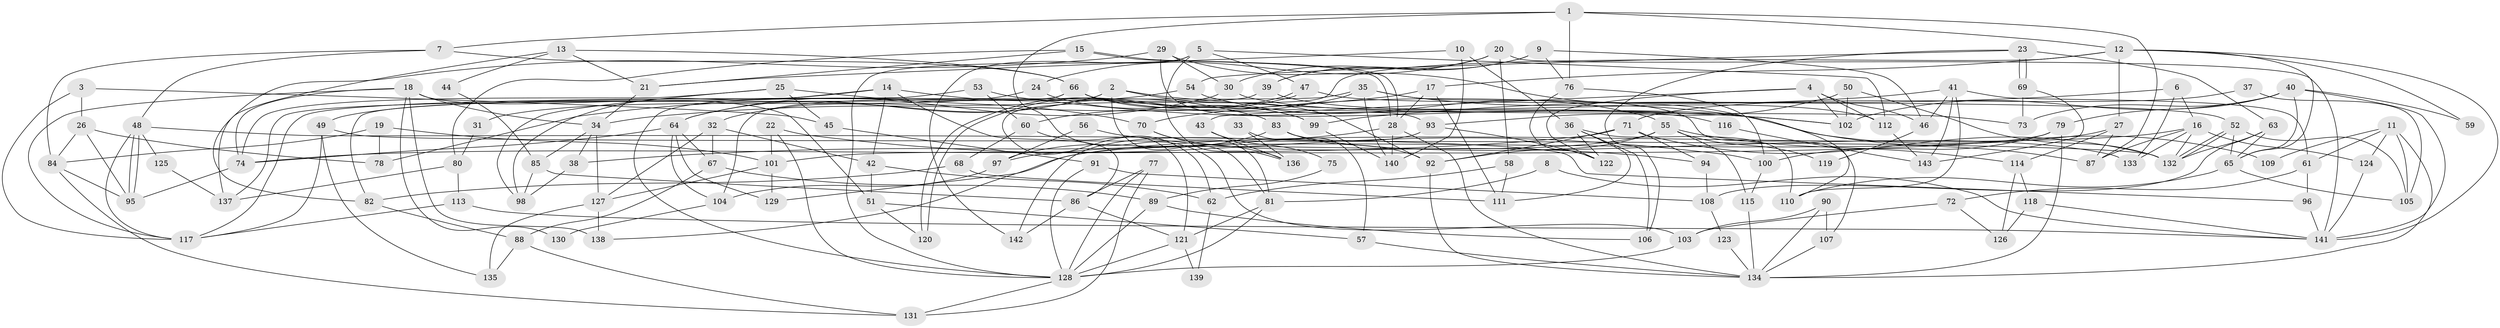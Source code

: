 // coarse degree distribution, {2: 0.11267605633802817, 4: 0.2535211267605634, 6: 0.056338028169014086, 8: 0.11267605633802817, 7: 0.11267605633802817, 3: 0.22535211267605634, 5: 0.056338028169014086, 9: 0.056338028169014086, 10: 0.014084507042253521}
// Generated by graph-tools (version 1.1) at 2025/53/03/04/25 21:53:18]
// undirected, 143 vertices, 286 edges
graph export_dot {
graph [start="1"]
  node [color=gray90,style=filled];
  1;
  2;
  3;
  4;
  5;
  6;
  7;
  8;
  9;
  10;
  11;
  12;
  13;
  14;
  15;
  16;
  17;
  18;
  19;
  20;
  21;
  22;
  23;
  24;
  25;
  26;
  27;
  28;
  29;
  30;
  31;
  32;
  33;
  34;
  35;
  36;
  37;
  38;
  39;
  40;
  41;
  42;
  43;
  44;
  45;
  46;
  47;
  48;
  49;
  50;
  51;
  52;
  53;
  54;
  55;
  56;
  57;
  58;
  59;
  60;
  61;
  62;
  63;
  64;
  65;
  66;
  67;
  68;
  69;
  70;
  71;
  72;
  73;
  74;
  75;
  76;
  77;
  78;
  79;
  80;
  81;
  82;
  83;
  84;
  85;
  86;
  87;
  88;
  89;
  90;
  91;
  92;
  93;
  94;
  95;
  96;
  97;
  98;
  99;
  100;
  101;
  102;
  103;
  104;
  105;
  106;
  107;
  108;
  109;
  110;
  111;
  112;
  113;
  114;
  115;
  116;
  117;
  118;
  119;
  120;
  121;
  122;
  123;
  124;
  125;
  126;
  127;
  128;
  129;
  130;
  131;
  132;
  133;
  134;
  135;
  136;
  137;
  138;
  139;
  140;
  141;
  142;
  143;
  1 -- 12;
  1 -- 87;
  1 -- 7;
  1 -- 76;
  1 -- 103;
  2 -- 102;
  2 -- 81;
  2 -- 32;
  2 -- 64;
  2 -- 92;
  3 -- 26;
  3 -- 117;
  3 -- 45;
  4 -- 102;
  4 -- 46;
  4 -- 43;
  4 -- 112;
  4 -- 122;
  5 -- 128;
  5 -- 47;
  5 -- 112;
  5 -- 136;
  5 -- 142;
  6 -- 133;
  6 -- 99;
  6 -- 16;
  7 -- 66;
  7 -- 48;
  7 -- 84;
  8 -- 141;
  8 -- 81;
  9 -- 76;
  9 -- 39;
  9 -- 30;
  9 -- 46;
  10 -- 140;
  10 -- 36;
  10 -- 21;
  11 -- 61;
  11 -- 134;
  11 -- 105;
  11 -- 109;
  11 -- 124;
  12 -- 27;
  12 -- 17;
  12 -- 59;
  12 -- 65;
  12 -- 121;
  12 -- 141;
  13 -- 21;
  13 -- 66;
  13 -- 44;
  13 -- 82;
  14 -- 86;
  14 -- 49;
  14 -- 42;
  14 -- 83;
  14 -- 98;
  15 -- 21;
  15 -- 28;
  15 -- 28;
  15 -- 80;
  16 -- 124;
  16 -- 87;
  16 -- 129;
  16 -- 132;
  16 -- 133;
  17 -- 28;
  17 -- 34;
  17 -- 111;
  18 -- 74;
  18 -- 34;
  18 -- 51;
  18 -- 117;
  18 -- 130;
  18 -- 138;
  19 -- 84;
  19 -- 78;
  19 -- 101;
  20 -- 58;
  20 -- 141;
  20 -- 24;
  20 -- 39;
  21 -- 34;
  22 -- 100;
  22 -- 101;
  22 -- 128;
  23 -- 63;
  23 -- 69;
  23 -- 69;
  23 -- 54;
  23 -- 106;
  24 -- 99;
  24 -- 31;
  25 -- 74;
  25 -- 70;
  25 -- 45;
  25 -- 98;
  26 -- 84;
  26 -- 95;
  26 -- 78;
  27 -- 97;
  27 -- 114;
  27 -- 87;
  28 -- 38;
  28 -- 134;
  28 -- 140;
  29 -- 30;
  29 -- 110;
  29 -- 93;
  29 -- 137;
  30 -- 64;
  30 -- 109;
  31 -- 80;
  32 -- 67;
  32 -- 42;
  32 -- 127;
  33 -- 57;
  33 -- 136;
  34 -- 127;
  34 -- 85;
  34 -- 38;
  35 -- 117;
  35 -- 87;
  35 -- 60;
  35 -- 107;
  35 -- 140;
  36 -- 106;
  36 -- 122;
  36 -- 110;
  36 -- 111;
  37 -- 105;
  37 -- 71;
  38 -- 98;
  39 -- 112;
  39 -- 104;
  40 -- 65;
  40 -- 79;
  40 -- 59;
  40 -- 73;
  40 -- 102;
  40 -- 141;
  41 -- 110;
  41 -- 143;
  41 -- 46;
  41 -- 61;
  41 -- 70;
  42 -- 51;
  42 -- 62;
  43 -- 136;
  43 -- 75;
  44 -- 85;
  45 -- 91;
  46 -- 119;
  47 -- 52;
  47 -- 120;
  47 -- 120;
  48 -- 95;
  48 -- 95;
  48 -- 96;
  48 -- 117;
  48 -- 125;
  49 -- 132;
  49 -- 117;
  49 -- 135;
  50 -- 132;
  50 -- 93;
  50 -- 102;
  51 -- 57;
  51 -- 120;
  52 -- 65;
  52 -- 132;
  52 -- 132;
  52 -- 105;
  53 -- 82;
  53 -- 102;
  53 -- 60;
  54 -- 55;
  54 -- 78;
  55 -- 138;
  55 -- 115;
  55 -- 92;
  55 -- 114;
  55 -- 119;
  56 -- 97;
  56 -- 94;
  57 -- 134;
  58 -- 111;
  58 -- 62;
  60 -- 62;
  60 -- 68;
  61 -- 96;
  61 -- 72;
  62 -- 139;
  63 -- 132;
  63 -- 65;
  63 -- 108;
  64 -- 74;
  64 -- 67;
  64 -- 104;
  64 -- 129;
  65 -- 105;
  65 -- 110;
  66 -- 128;
  66 -- 137;
  66 -- 73;
  66 -- 99;
  66 -- 116;
  67 -- 88;
  67 -- 89;
  68 -- 111;
  68 -- 82;
  69 -- 73;
  69 -- 143;
  70 -- 81;
  70 -- 136;
  71 -- 92;
  71 -- 132;
  71 -- 74;
  71 -- 94;
  72 -- 103;
  72 -- 126;
  74 -- 95;
  75 -- 89;
  76 -- 122;
  76 -- 100;
  77 -- 128;
  77 -- 131;
  77 -- 86;
  79 -- 101;
  79 -- 134;
  79 -- 100;
  80 -- 113;
  80 -- 137;
  81 -- 121;
  81 -- 128;
  82 -- 88;
  83 -- 92;
  83 -- 97;
  83 -- 133;
  84 -- 131;
  84 -- 95;
  85 -- 98;
  85 -- 86;
  86 -- 121;
  86 -- 142;
  88 -- 135;
  88 -- 131;
  89 -- 128;
  89 -- 106;
  90 -- 107;
  90 -- 134;
  90 -- 103;
  91 -- 128;
  91 -- 108;
  92 -- 134;
  93 -- 142;
  93 -- 122;
  94 -- 108;
  96 -- 141;
  97 -- 104;
  99 -- 140;
  100 -- 115;
  101 -- 129;
  101 -- 127;
  103 -- 128;
  104 -- 130;
  107 -- 134;
  108 -- 123;
  112 -- 143;
  113 -- 141;
  113 -- 117;
  114 -- 118;
  114 -- 126;
  115 -- 134;
  116 -- 143;
  118 -- 141;
  118 -- 126;
  121 -- 128;
  121 -- 139;
  123 -- 134;
  124 -- 141;
  125 -- 137;
  127 -- 135;
  127 -- 138;
  128 -- 131;
}

